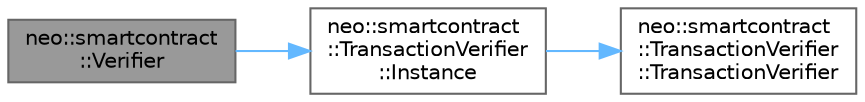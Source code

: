 digraph "neo::smartcontract::Verifier"
{
 // LATEX_PDF_SIZE
  bgcolor="transparent";
  edge [fontname=Helvetica,fontsize=10,labelfontname=Helvetica,labelfontsize=10];
  node [fontname=Helvetica,fontsize=10,shape=box,height=0.2,width=0.4];
  rankdir="LR";
  Node1 [id="Node000001",label="neo::smartcontract\l::Verifier",height=0.2,width=0.4,color="gray40", fillcolor="grey60", style="filled", fontcolor="black",tooltip="Gets the singleton instance of the transaction verifier."];
  Node1 -> Node2 [id="edge1_Node000001_Node000002",color="steelblue1",style="solid",tooltip=" "];
  Node2 [id="Node000002",label="neo::smartcontract\l::TransactionVerifier\l::Instance",height=0.2,width=0.4,color="grey40", fillcolor="white", style="filled",URL="$classneo_1_1smartcontract_1_1_transaction_verifier.html#a94d0ee7bc5a799f524bf2515d0f60ef9",tooltip="Gets the singleton instance of the transaction verifier."];
  Node2 -> Node3 [id="edge2_Node000002_Node000003",color="steelblue1",style="solid",tooltip=" "];
  Node3 [id="Node000003",label="neo::smartcontract\l::TransactionVerifier\l::TransactionVerifier",height=0.2,width=0.4,color="grey40", fillcolor="white", style="filled",URL="$classneo_1_1smartcontract_1_1_transaction_verifier.html#abf659be16cf0982c8ac41ccbf43ae74a",tooltip=" "];
}
